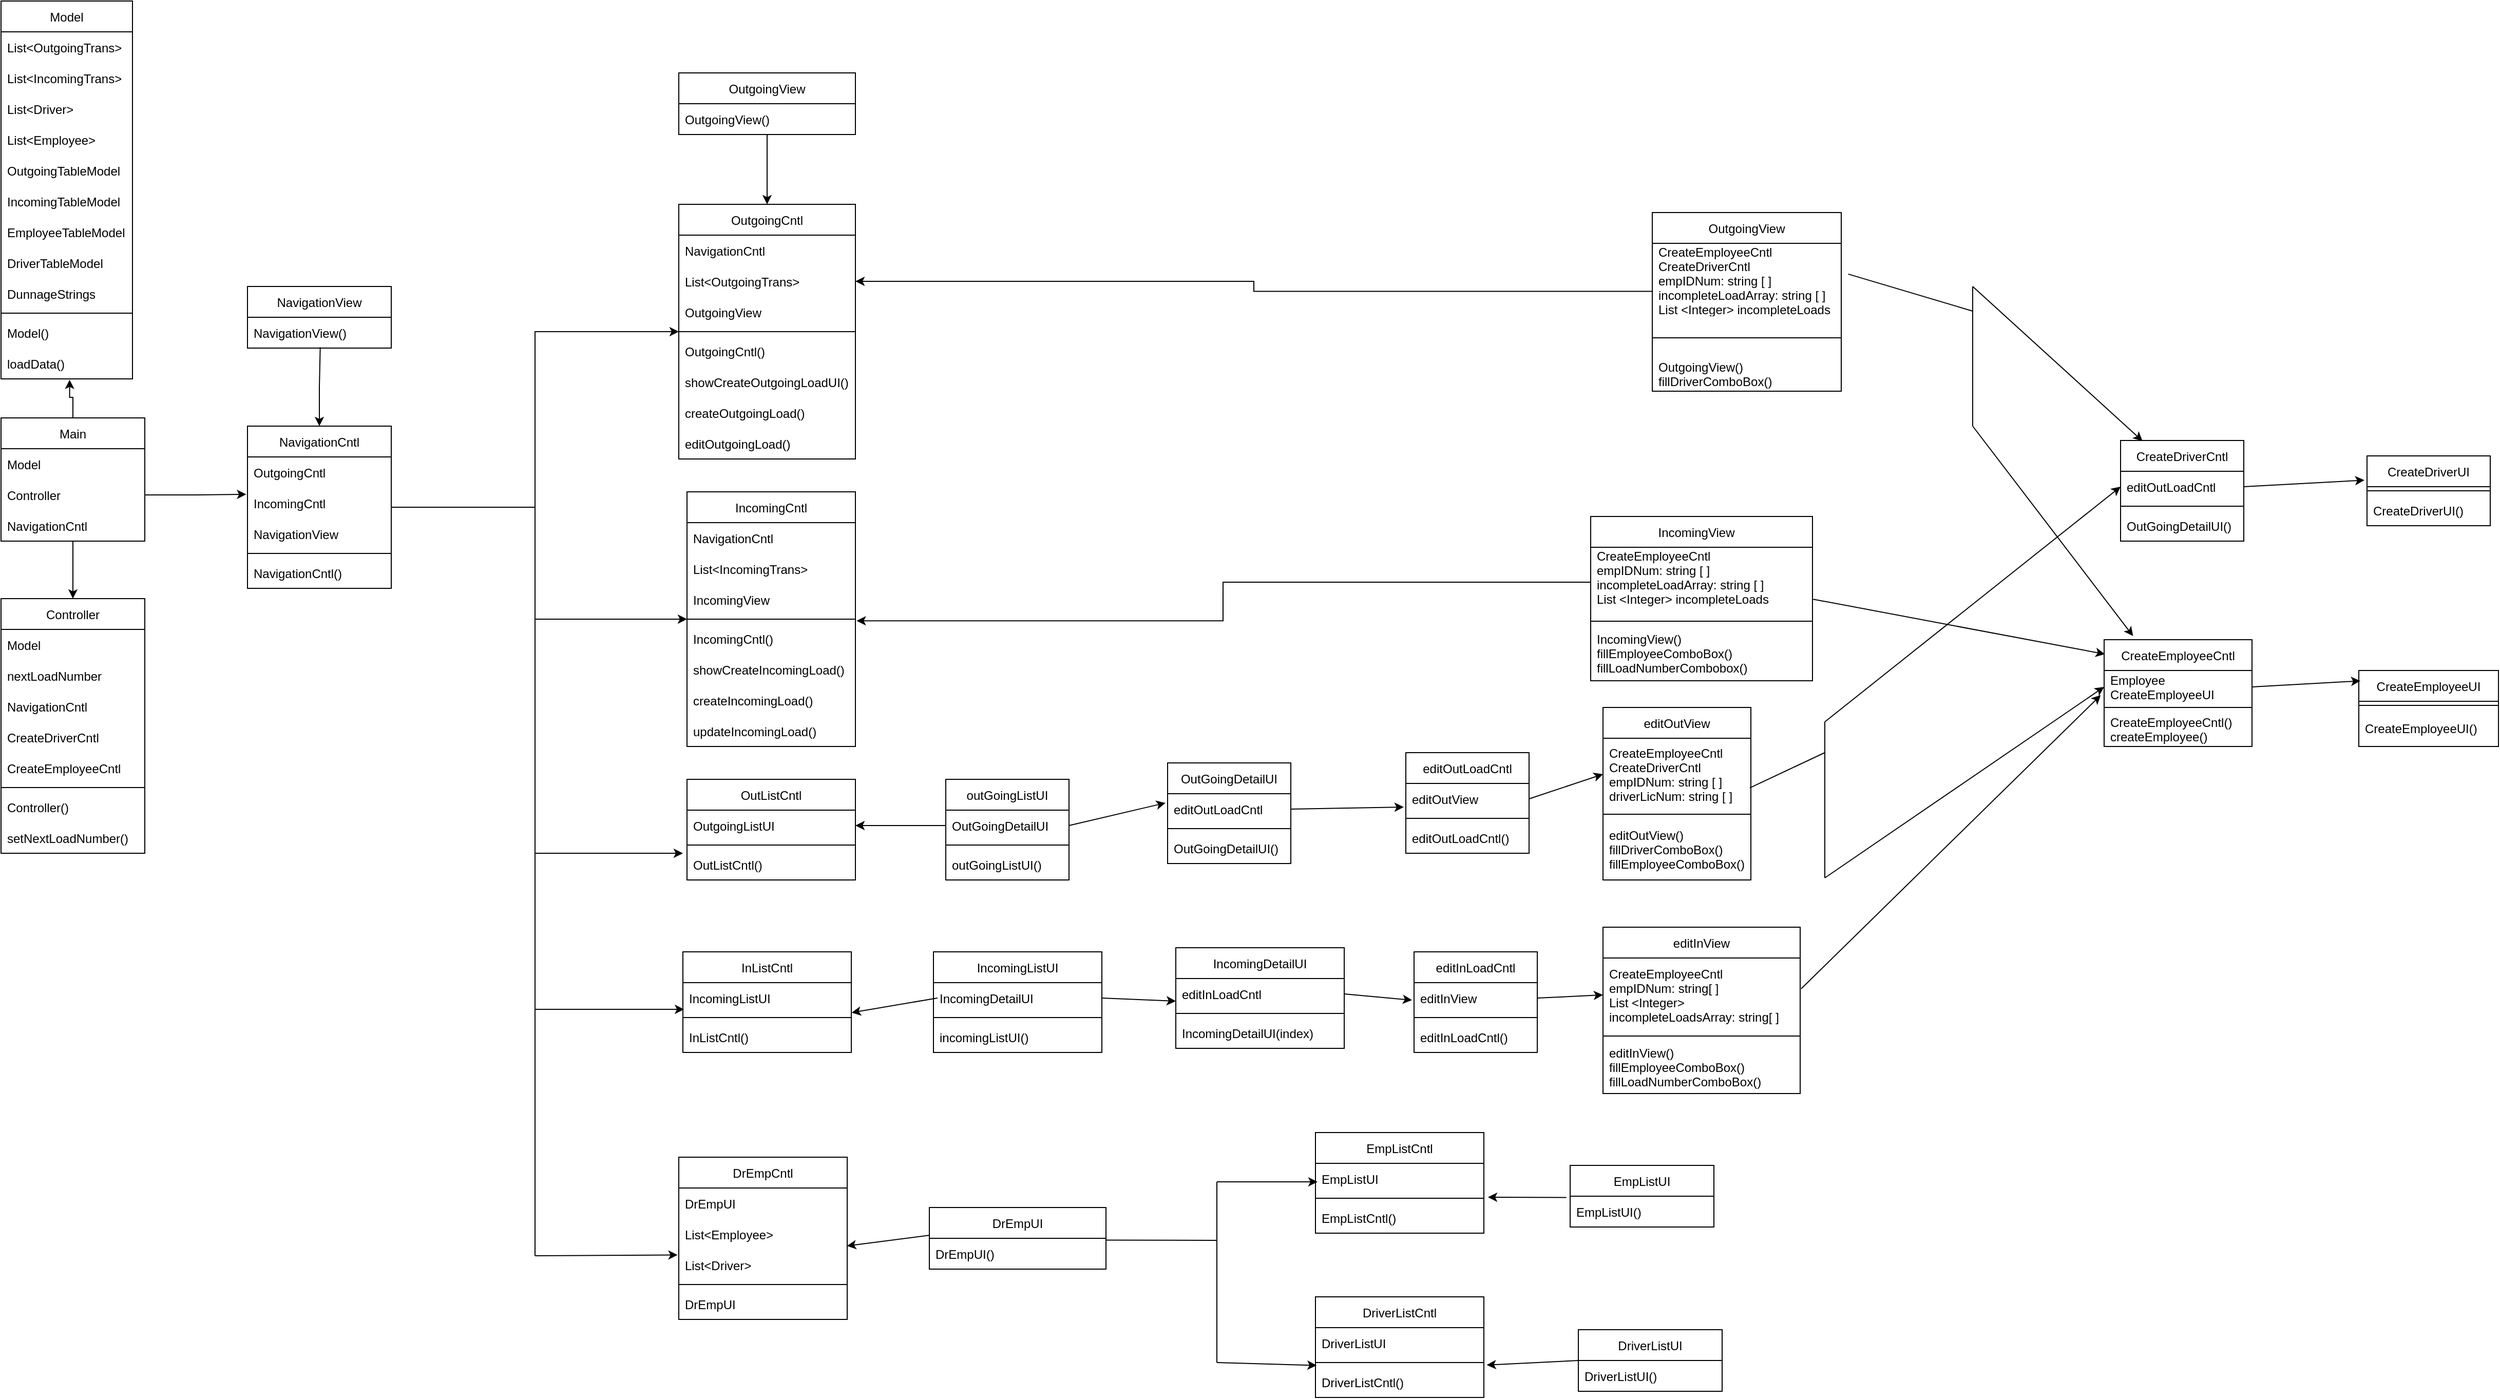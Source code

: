 <mxfile version="15.9.6" type="device"><diagram id="0XhZkKr1ld2JL-fB38VD" name="Page-1"><mxGraphModel dx="1510" dy="795" grid="1" gridSize="8" guides="1" tooltips="1" connect="1" arrows="1" fold="1" page="1" pageScale="1" pageWidth="1920" pageHeight="1200" background="none" math="0" shadow="0"><root><mxCell id="0"/><mxCell id="1" parent="0"/><mxCell id="eribZygCuxWDMLn5-TzI-23" style="edgeStyle=orthogonalEdgeStyle;rounded=0;orthogonalLoop=1;jettySize=auto;html=1;entryX=0.522;entryY=1.027;entryDx=0;entryDy=0;entryPerimeter=0;" parent="1" source="eribZygCuxWDMLn5-TzI-1" target="eribZygCuxWDMLn5-TzI-53" edge="1"><mxGeometry relative="1" as="geometry"/></mxCell><mxCell id="eribZygCuxWDMLn5-TzI-24" style="edgeStyle=orthogonalEdgeStyle;rounded=0;orthogonalLoop=1;jettySize=auto;html=1;entryX=0.5;entryY=0;entryDx=0;entryDy=0;" parent="1" source="eribZygCuxWDMLn5-TzI-1" target="eribZygCuxWDMLn5-TzI-9" edge="1"><mxGeometry relative="1" as="geometry"/></mxCell><mxCell id="eribZygCuxWDMLn5-TzI-1" value="Main" style="swimlane;fontStyle=0;childLayout=stackLayout;horizontal=1;startSize=30;horizontalStack=0;resizeParent=1;resizeParentMax=0;resizeLast=0;collapsible=1;marginBottom=0;" parent="1" vertex="1"><mxGeometry x="128" y="440" width="140" height="120" as="geometry"/></mxCell><mxCell id="eribZygCuxWDMLn5-TzI-2" value="Model" style="text;strokeColor=none;fillColor=none;align=left;verticalAlign=middle;spacingLeft=4;spacingRight=4;overflow=hidden;points=[[0,0.5],[1,0.5]];portConstraint=eastwest;rotatable=0;" parent="eribZygCuxWDMLn5-TzI-1" vertex="1"><mxGeometry y="30" width="140" height="30" as="geometry"/></mxCell><mxCell id="eribZygCuxWDMLn5-TzI-3" value="Controller" style="text;strokeColor=none;fillColor=none;align=left;verticalAlign=middle;spacingLeft=4;spacingRight=4;overflow=hidden;points=[[0,0.5],[1,0.5]];portConstraint=eastwest;rotatable=0;" parent="eribZygCuxWDMLn5-TzI-1" vertex="1"><mxGeometry y="60" width="140" height="30" as="geometry"/></mxCell><mxCell id="eribZygCuxWDMLn5-TzI-4" value="NavigationCntl" style="text;strokeColor=none;fillColor=none;align=left;verticalAlign=middle;spacingLeft=4;spacingRight=4;overflow=hidden;points=[[0,0.5],[1,0.5]];portConstraint=eastwest;rotatable=0;" parent="eribZygCuxWDMLn5-TzI-1" vertex="1"><mxGeometry y="90" width="140" height="30" as="geometry"/></mxCell><mxCell id="eribZygCuxWDMLn5-TzI-5" value="Model" style="swimlane;fontStyle=0;childLayout=stackLayout;horizontal=1;startSize=30;horizontalStack=0;resizeParent=1;resizeParentMax=0;resizeLast=0;collapsible=1;marginBottom=0;" parent="1" vertex="1"><mxGeometry x="128" y="34" width="128" height="368" as="geometry"/></mxCell><mxCell id="eribZygCuxWDMLn5-TzI-6" value="List&lt;OutgoingTrans&gt;" style="text;strokeColor=none;fillColor=none;align=left;verticalAlign=middle;spacingLeft=4;spacingRight=4;overflow=hidden;points=[[0,0.5],[1,0.5]];portConstraint=eastwest;rotatable=0;" parent="eribZygCuxWDMLn5-TzI-5" vertex="1"><mxGeometry y="30" width="128" height="30" as="geometry"/></mxCell><mxCell id="eribZygCuxWDMLn5-TzI-7" value="List&lt;IncomingTrans&gt;" style="text;strokeColor=none;fillColor=none;align=left;verticalAlign=middle;spacingLeft=4;spacingRight=4;overflow=hidden;points=[[0,0.5],[1,0.5]];portConstraint=eastwest;rotatable=0;" parent="eribZygCuxWDMLn5-TzI-5" vertex="1"><mxGeometry y="60" width="128" height="30" as="geometry"/></mxCell><mxCell id="eribZygCuxWDMLn5-TzI-8" value="List&lt;Driver&gt;" style="text;strokeColor=none;fillColor=none;align=left;verticalAlign=middle;spacingLeft=4;spacingRight=4;overflow=hidden;points=[[0,0.5],[1,0.5]];portConstraint=eastwest;rotatable=0;" parent="eribZygCuxWDMLn5-TzI-5" vertex="1"><mxGeometry y="90" width="128" height="30" as="geometry"/></mxCell><mxCell id="eribZygCuxWDMLn5-TzI-17" value="List&lt;Employee&gt;" style="text;strokeColor=none;fillColor=none;align=left;verticalAlign=middle;spacingLeft=4;spacingRight=4;overflow=hidden;points=[[0,0.5],[1,0.5]];portConstraint=eastwest;rotatable=0;" parent="eribZygCuxWDMLn5-TzI-5" vertex="1"><mxGeometry y="120" width="128" height="30" as="geometry"/></mxCell><mxCell id="eribZygCuxWDMLn5-TzI-18" value="OutgoingTableModel" style="text;strokeColor=none;fillColor=none;align=left;verticalAlign=middle;spacingLeft=4;spacingRight=4;overflow=hidden;points=[[0,0.5],[1,0.5]];portConstraint=eastwest;rotatable=0;" parent="eribZygCuxWDMLn5-TzI-5" vertex="1"><mxGeometry y="150" width="128" height="30" as="geometry"/></mxCell><mxCell id="eribZygCuxWDMLn5-TzI-19" value="IncomingTableModel" style="text;strokeColor=none;fillColor=none;align=left;verticalAlign=middle;spacingLeft=4;spacingRight=4;overflow=hidden;points=[[0,0.5],[1,0.5]];portConstraint=eastwest;rotatable=0;" parent="eribZygCuxWDMLn5-TzI-5" vertex="1"><mxGeometry y="180" width="128" height="30" as="geometry"/></mxCell><mxCell id="eribZygCuxWDMLn5-TzI-20" value="EmployeeTableModel" style="text;strokeColor=none;fillColor=none;align=left;verticalAlign=middle;spacingLeft=4;spacingRight=4;overflow=hidden;points=[[0,0.5],[1,0.5]];portConstraint=eastwest;rotatable=0;" parent="eribZygCuxWDMLn5-TzI-5" vertex="1"><mxGeometry y="210" width="128" height="30" as="geometry"/></mxCell><mxCell id="eribZygCuxWDMLn5-TzI-21" value="DriverTableModel" style="text;strokeColor=none;fillColor=none;align=left;verticalAlign=middle;spacingLeft=4;spacingRight=4;overflow=hidden;points=[[0,0.5],[1,0.5]];portConstraint=eastwest;rotatable=0;" parent="eribZygCuxWDMLn5-TzI-5" vertex="1"><mxGeometry y="240" width="128" height="30" as="geometry"/></mxCell><mxCell id="eribZygCuxWDMLn5-TzI-22" value="DunnageStrings" style="text;strokeColor=none;fillColor=none;align=left;verticalAlign=middle;spacingLeft=4;spacingRight=4;overflow=hidden;points=[[0,0.5],[1,0.5]];portConstraint=eastwest;rotatable=0;" parent="eribZygCuxWDMLn5-TzI-5" vertex="1"><mxGeometry y="270" width="128" height="30" as="geometry"/></mxCell><mxCell id="eribZygCuxWDMLn5-TzI-46" value="" style="line;strokeWidth=1;fillColor=none;align=left;verticalAlign=middle;spacingTop=-1;spacingLeft=3;spacingRight=3;rotatable=0;labelPosition=right;points=[];portConstraint=eastwest;" parent="eribZygCuxWDMLn5-TzI-5" vertex="1"><mxGeometry y="300" width="128" height="8" as="geometry"/></mxCell><mxCell id="eribZygCuxWDMLn5-TzI-37" value="Model()" style="text;strokeColor=none;fillColor=none;align=left;verticalAlign=middle;spacingLeft=4;spacingRight=4;overflow=hidden;points=[[0,0.5],[1,0.5]];portConstraint=eastwest;rotatable=0;" parent="eribZygCuxWDMLn5-TzI-5" vertex="1"><mxGeometry y="308" width="128" height="30" as="geometry"/></mxCell><mxCell id="eribZygCuxWDMLn5-TzI-53" value="loadData()" style="text;strokeColor=none;fillColor=none;align=left;verticalAlign=middle;spacingLeft=4;spacingRight=4;overflow=hidden;points=[[0,0.5],[1,0.5]];portConstraint=eastwest;rotatable=0;" parent="eribZygCuxWDMLn5-TzI-5" vertex="1"><mxGeometry y="338" width="128" height="30" as="geometry"/></mxCell><mxCell id="eribZygCuxWDMLn5-TzI-9" value="Controller" style="swimlane;fontStyle=0;childLayout=stackLayout;horizontal=1;startSize=30;horizontalStack=0;resizeParent=1;resizeParentMax=0;resizeLast=0;collapsible=1;marginBottom=0;" parent="1" vertex="1"><mxGeometry x="128" y="616" width="140" height="248" as="geometry"/></mxCell><mxCell id="eribZygCuxWDMLn5-TzI-10" value="Model" style="text;strokeColor=none;fillColor=none;align=left;verticalAlign=middle;spacingLeft=4;spacingRight=4;overflow=hidden;points=[[0,0.5],[1,0.5]];portConstraint=eastwest;rotatable=0;" parent="eribZygCuxWDMLn5-TzI-9" vertex="1"><mxGeometry y="30" width="140" height="30" as="geometry"/></mxCell><mxCell id="eribZygCuxWDMLn5-TzI-12" value="nextLoadNumber" style="text;strokeColor=none;fillColor=none;align=left;verticalAlign=middle;spacingLeft=4;spacingRight=4;overflow=hidden;points=[[0,0.5],[1,0.5]];portConstraint=eastwest;rotatable=0;" parent="eribZygCuxWDMLn5-TzI-9" vertex="1"><mxGeometry y="60" width="140" height="30" as="geometry"/></mxCell><mxCell id="eribZygCuxWDMLn5-TzI-26" value="NavigationCntl" style="text;strokeColor=none;fillColor=none;align=left;verticalAlign=middle;spacingLeft=4;spacingRight=4;overflow=hidden;points=[[0,0.5],[1,0.5]];portConstraint=eastwest;rotatable=0;" parent="eribZygCuxWDMLn5-TzI-9" vertex="1"><mxGeometry y="90" width="140" height="30" as="geometry"/></mxCell><mxCell id="eribZygCuxWDMLn5-TzI-27" value="CreateDriverCntl" style="text;strokeColor=none;fillColor=none;align=left;verticalAlign=middle;spacingLeft=4;spacingRight=4;overflow=hidden;points=[[0,0.5],[1,0.5]];portConstraint=eastwest;rotatable=0;" parent="eribZygCuxWDMLn5-TzI-9" vertex="1"><mxGeometry y="120" width="140" height="30" as="geometry"/></mxCell><mxCell id="eribZygCuxWDMLn5-TzI-28" value="CreateEmployeeCntl" style="text;strokeColor=none;fillColor=none;align=left;verticalAlign=middle;spacingLeft=4;spacingRight=4;overflow=hidden;points=[[0,0.5],[1,0.5]];portConstraint=eastwest;rotatable=0;" parent="eribZygCuxWDMLn5-TzI-9" vertex="1"><mxGeometry y="150" width="140" height="30" as="geometry"/></mxCell><mxCell id="eribZygCuxWDMLn5-TzI-48" value="" style="line;strokeWidth=1;fillColor=none;align=left;verticalAlign=middle;spacingTop=-1;spacingLeft=3;spacingRight=3;rotatable=0;labelPosition=right;points=[];portConstraint=eastwest;" parent="eribZygCuxWDMLn5-TzI-9" vertex="1"><mxGeometry y="180" width="140" height="8" as="geometry"/></mxCell><mxCell id="eribZygCuxWDMLn5-TzI-47" value="Controller()" style="text;strokeColor=none;fillColor=none;align=left;verticalAlign=middle;spacingLeft=4;spacingRight=4;overflow=hidden;points=[[0,0.5],[1,0.5]];portConstraint=eastwest;rotatable=0;" parent="eribZygCuxWDMLn5-TzI-9" vertex="1"><mxGeometry y="188" width="140" height="30" as="geometry"/></mxCell><mxCell id="eribZygCuxWDMLn5-TzI-54" value="setNextLoadNumber()" style="text;strokeColor=none;fillColor=none;align=left;verticalAlign=middle;spacingLeft=4;spacingRight=4;overflow=hidden;points=[[0,0.5],[1,0.5]];portConstraint=eastwest;rotatable=0;" parent="eribZygCuxWDMLn5-TzI-9" vertex="1"><mxGeometry y="218" width="140" height="30" as="geometry"/></mxCell><mxCell id="eribZygCuxWDMLn5-TzI-57" style="edgeStyle=orthogonalEdgeStyle;rounded=0;orthogonalLoop=1;jettySize=auto;html=1;entryX=0.506;entryY=0.973;entryDx=0;entryDy=0;entryPerimeter=0;startArrow=classic;startFill=1;endArrow=none;endFill=0;" parent="1" source="eribZygCuxWDMLn5-TzI-13" target="eribZygCuxWDMLn5-TzI-50" edge="1"><mxGeometry relative="1" as="geometry"/></mxCell><mxCell id="eribZygCuxWDMLn5-TzI-66" value="" style="edgeStyle=orthogonalEdgeStyle;rounded=0;orthogonalLoop=1;jettySize=auto;html=1;" parent="1" source="eribZygCuxWDMLn5-TzI-13" target="eribZygCuxWDMLn5-TzI-60" edge="1"><mxGeometry relative="1" as="geometry"/></mxCell><mxCell id="eribZygCuxWDMLn5-TzI-13" value="NavigationCntl" style="swimlane;fontStyle=0;childLayout=stackLayout;horizontal=1;startSize=30;horizontalStack=0;resizeParent=1;resizeParentMax=0;resizeLast=0;collapsible=1;marginBottom=0;" parent="1" vertex="1"><mxGeometry x="368" y="448" width="140" height="158" as="geometry"/></mxCell><mxCell id="eribZygCuxWDMLn5-TzI-14" value="OutgoingCntl" style="text;strokeColor=none;fillColor=none;align=left;verticalAlign=middle;spacingLeft=4;spacingRight=4;overflow=hidden;points=[[0,0.5],[1,0.5]];portConstraint=eastwest;rotatable=0;" parent="eribZygCuxWDMLn5-TzI-13" vertex="1"><mxGeometry y="30" width="140" height="30" as="geometry"/></mxCell><mxCell id="eribZygCuxWDMLn5-TzI-15" value="IncomingCntl" style="text;strokeColor=none;fillColor=none;align=left;verticalAlign=middle;spacingLeft=4;spacingRight=4;overflow=hidden;points=[[0,0.5],[1,0.5]];portConstraint=eastwest;rotatable=0;" parent="eribZygCuxWDMLn5-TzI-13" vertex="1"><mxGeometry y="60" width="140" height="30" as="geometry"/></mxCell><mxCell id="eribZygCuxWDMLn5-TzI-16" value="NavigationView" style="text;strokeColor=none;fillColor=none;align=left;verticalAlign=middle;spacingLeft=4;spacingRight=4;overflow=hidden;points=[[0,0.5],[1,0.5]];portConstraint=eastwest;rotatable=0;" parent="eribZygCuxWDMLn5-TzI-13" vertex="1"><mxGeometry y="90" width="140" height="30" as="geometry"/></mxCell><mxCell id="eribZygCuxWDMLn5-TzI-56" value="" style="line;strokeWidth=1;fillColor=none;align=left;verticalAlign=middle;spacingTop=-1;spacingLeft=3;spacingRight=3;rotatable=0;labelPosition=right;points=[];portConstraint=eastwest;" parent="eribZygCuxWDMLn5-TzI-13" vertex="1"><mxGeometry y="120" width="140" height="8" as="geometry"/></mxCell><mxCell id="eribZygCuxWDMLn5-TzI-55" value="NavigationCntl()" style="text;strokeColor=none;fillColor=none;align=left;verticalAlign=middle;spacingLeft=4;spacingRight=4;overflow=hidden;points=[[0,0.5],[1,0.5]];portConstraint=eastwest;rotatable=0;" parent="eribZygCuxWDMLn5-TzI-13" vertex="1"><mxGeometry y="128" width="140" height="30" as="geometry"/></mxCell><mxCell id="eribZygCuxWDMLn5-TzI-25" style="edgeStyle=orthogonalEdgeStyle;rounded=0;orthogonalLoop=1;jettySize=auto;html=1;entryX=-0.009;entryY=0.213;entryDx=0;entryDy=0;entryPerimeter=0;" parent="1" source="eribZygCuxWDMLn5-TzI-3" target="eribZygCuxWDMLn5-TzI-15" edge="1"><mxGeometry relative="1" as="geometry"/></mxCell><mxCell id="eribZygCuxWDMLn5-TzI-49" value="NavigationView" style="swimlane;fontStyle=0;childLayout=stackLayout;horizontal=1;startSize=30;horizontalStack=0;resizeParent=1;resizeParentMax=0;resizeLast=0;collapsible=1;marginBottom=0;" parent="1" vertex="1"><mxGeometry x="368" y="312" width="140" height="60" as="geometry"/></mxCell><mxCell id="eribZygCuxWDMLn5-TzI-50" value="NavigationView()" style="text;strokeColor=none;fillColor=none;align=left;verticalAlign=middle;spacingLeft=4;spacingRight=4;overflow=hidden;points=[[0,0.5],[1,0.5]];portConstraint=eastwest;rotatable=0;" parent="eribZygCuxWDMLn5-TzI-49" vertex="1"><mxGeometry y="30" width="140" height="30" as="geometry"/></mxCell><mxCell id="eribZygCuxWDMLn5-TzI-80" value="" style="edgeStyle=orthogonalEdgeStyle;rounded=0;orthogonalLoop=1;jettySize=auto;html=1;startArrow=classic;startFill=1;endArrow=none;endFill=0;" parent="1" source="eribZygCuxWDMLn5-TzI-60" target="eribZygCuxWDMLn5-TzI-71" edge="1"><mxGeometry relative="1" as="geometry"/></mxCell><mxCell id="eribZygCuxWDMLn5-TzI-60" value="OutgoingCntl" style="swimlane;fontStyle=0;childLayout=stackLayout;horizontal=1;startSize=30;horizontalStack=0;resizeParent=1;resizeParentMax=0;resizeLast=0;collapsible=1;marginBottom=0;" parent="1" vertex="1"><mxGeometry x="788" y="232" width="172" height="248" as="geometry"/></mxCell><mxCell id="eribZygCuxWDMLn5-TzI-61" value="NavigationCntl" style="text;strokeColor=none;fillColor=none;align=left;verticalAlign=middle;spacingLeft=4;spacingRight=4;overflow=hidden;points=[[0,0.5],[1,0.5]];portConstraint=eastwest;rotatable=0;" parent="eribZygCuxWDMLn5-TzI-60" vertex="1"><mxGeometry y="30" width="172" height="30" as="geometry"/></mxCell><mxCell id="eribZygCuxWDMLn5-TzI-62" value="List&lt;OutgoingTrans&gt;" style="text;strokeColor=none;fillColor=none;align=left;verticalAlign=middle;spacingLeft=4;spacingRight=4;overflow=hidden;points=[[0,0.5],[1,0.5]];portConstraint=eastwest;rotatable=0;" parent="eribZygCuxWDMLn5-TzI-60" vertex="1"><mxGeometry y="60" width="172" height="30" as="geometry"/></mxCell><mxCell id="eribZygCuxWDMLn5-TzI-63" value="OutgoingView" style="text;strokeColor=none;fillColor=none;align=left;verticalAlign=middle;spacingLeft=4;spacingRight=4;overflow=hidden;points=[[0,0.5],[1,0.5]];portConstraint=eastwest;rotatable=0;" parent="eribZygCuxWDMLn5-TzI-60" vertex="1"><mxGeometry y="90" width="172" height="30" as="geometry"/></mxCell><mxCell id="eribZygCuxWDMLn5-TzI-64" value="" style="line;strokeWidth=1;fillColor=none;align=left;verticalAlign=middle;spacingTop=-1;spacingLeft=3;spacingRight=3;rotatable=0;labelPosition=right;points=[];portConstraint=eastwest;" parent="eribZygCuxWDMLn5-TzI-60" vertex="1"><mxGeometry y="120" width="172" height="8" as="geometry"/></mxCell><mxCell id="eribZygCuxWDMLn5-TzI-65" value="OutgoingCntl()" style="text;strokeColor=none;fillColor=none;align=left;verticalAlign=middle;spacingLeft=4;spacingRight=4;overflow=hidden;points=[[0,0.5],[1,0.5]];portConstraint=eastwest;rotatable=0;" parent="eribZygCuxWDMLn5-TzI-60" vertex="1"><mxGeometry y="128" width="172" height="30" as="geometry"/></mxCell><mxCell id="eribZygCuxWDMLn5-TzI-67" value="showCreateOutgoingLoadUI()" style="text;strokeColor=none;fillColor=none;align=left;verticalAlign=middle;spacingLeft=4;spacingRight=4;overflow=hidden;points=[[0,0.5],[1,0.5]];portConstraint=eastwest;rotatable=0;" parent="eribZygCuxWDMLn5-TzI-60" vertex="1"><mxGeometry y="158" width="172" height="30" as="geometry"/></mxCell><mxCell id="eribZygCuxWDMLn5-TzI-68" value="createOutgoingLoad()" style="text;strokeColor=none;fillColor=none;align=left;verticalAlign=middle;spacingLeft=4;spacingRight=4;overflow=hidden;points=[[0,0.5],[1,0.5]];portConstraint=eastwest;rotatable=0;" parent="eribZygCuxWDMLn5-TzI-60" vertex="1"><mxGeometry y="188" width="172" height="30" as="geometry"/></mxCell><mxCell id="eribZygCuxWDMLn5-TzI-69" value="editOutgoingLoad()" style="text;strokeColor=none;fillColor=none;align=left;verticalAlign=middle;spacingLeft=4;spacingRight=4;overflow=hidden;points=[[0,0.5],[1,0.5]];portConstraint=eastwest;rotatable=0;" parent="eribZygCuxWDMLn5-TzI-60" vertex="1"><mxGeometry y="218" width="172" height="30" as="geometry"/></mxCell><mxCell id="eribZygCuxWDMLn5-TzI-70" value="" style="endArrow=classic;html=1;rounded=0;" parent="1" target="eribZygCuxWDMLn5-TzI-81" edge="1"><mxGeometry width="50" height="50" relative="1" as="geometry"><mxPoint x="648" y="636" as="sourcePoint"/><mxPoint x="760" y="528" as="targetPoint"/></mxGeometry></mxCell><mxCell id="eribZygCuxWDMLn5-TzI-71" value="OutgoingView" style="swimlane;fontStyle=0;childLayout=stackLayout;horizontal=1;startSize=30;horizontalStack=0;resizeParent=1;resizeParentMax=0;resizeLast=0;collapsible=1;marginBottom=0;" parent="1" vertex="1"><mxGeometry x="788" y="104" width="172" height="60" as="geometry"/></mxCell><mxCell id="eribZygCuxWDMLn5-TzI-76" value="OutgoingView()" style="text;strokeColor=none;fillColor=none;align=left;verticalAlign=middle;spacingLeft=4;spacingRight=4;overflow=hidden;points=[[0,0.5],[1,0.5]];portConstraint=eastwest;rotatable=0;" parent="eribZygCuxWDMLn5-TzI-71" vertex="1"><mxGeometry y="30" width="172" height="30" as="geometry"/></mxCell><mxCell id="eribZygCuxWDMLn5-TzI-81" value="IncomingCntl" style="swimlane;fontStyle=0;childLayout=stackLayout;horizontal=1;startSize=30;horizontalStack=0;resizeParent=1;resizeParentMax=0;resizeLast=0;collapsible=1;marginBottom=0;" parent="1" vertex="1"><mxGeometry x="796" y="512" width="164" height="248" as="geometry"/></mxCell><mxCell id="eribZygCuxWDMLn5-TzI-82" value="NavigationCntl" style="text;strokeColor=none;fillColor=none;align=left;verticalAlign=middle;spacingLeft=4;spacingRight=4;overflow=hidden;points=[[0,0.5],[1,0.5]];portConstraint=eastwest;rotatable=0;" parent="eribZygCuxWDMLn5-TzI-81" vertex="1"><mxGeometry y="30" width="164" height="30" as="geometry"/></mxCell><mxCell id="eribZygCuxWDMLn5-TzI-83" value="List&lt;IncomingTrans&gt;" style="text;strokeColor=none;fillColor=none;align=left;verticalAlign=middle;spacingLeft=4;spacingRight=4;overflow=hidden;points=[[0,0.5],[1,0.5]];portConstraint=eastwest;rotatable=0;" parent="eribZygCuxWDMLn5-TzI-81" vertex="1"><mxGeometry y="60" width="164" height="30" as="geometry"/></mxCell><mxCell id="eribZygCuxWDMLn5-TzI-84" value="IncomingView" style="text;strokeColor=none;fillColor=none;align=left;verticalAlign=middle;spacingLeft=4;spacingRight=4;overflow=hidden;points=[[0,0.5],[1,0.5]];portConstraint=eastwest;rotatable=0;" parent="eribZygCuxWDMLn5-TzI-81" vertex="1"><mxGeometry y="90" width="164" height="30" as="geometry"/></mxCell><mxCell id="eribZygCuxWDMLn5-TzI-85" value="" style="line;strokeWidth=1;fillColor=none;align=left;verticalAlign=middle;spacingTop=-1;spacingLeft=3;spacingRight=3;rotatable=0;labelPosition=right;points=[];portConstraint=eastwest;" parent="eribZygCuxWDMLn5-TzI-81" vertex="1"><mxGeometry y="120" width="164" height="8" as="geometry"/></mxCell><mxCell id="eribZygCuxWDMLn5-TzI-86" value="IncomingCntl()" style="text;strokeColor=none;fillColor=none;align=left;verticalAlign=middle;spacingLeft=4;spacingRight=4;overflow=hidden;points=[[0,0.5],[1,0.5]];portConstraint=eastwest;rotatable=0;" parent="eribZygCuxWDMLn5-TzI-81" vertex="1"><mxGeometry y="128" width="164" height="30" as="geometry"/></mxCell><mxCell id="eribZygCuxWDMLn5-TzI-87" value="showCreateIncomingLoad()" style="text;strokeColor=none;fillColor=none;align=left;verticalAlign=middle;spacingLeft=4;spacingRight=4;overflow=hidden;points=[[0,0.5],[1,0.5]];portConstraint=eastwest;rotatable=0;" parent="eribZygCuxWDMLn5-TzI-81" vertex="1"><mxGeometry y="158" width="164" height="30" as="geometry"/></mxCell><mxCell id="eribZygCuxWDMLn5-TzI-88" value="createIncomingLoad()" style="text;strokeColor=none;fillColor=none;align=left;verticalAlign=middle;spacingLeft=4;spacingRight=4;overflow=hidden;points=[[0,0.5],[1,0.5]];portConstraint=eastwest;rotatable=0;" parent="eribZygCuxWDMLn5-TzI-81" vertex="1"><mxGeometry y="188" width="164" height="30" as="geometry"/></mxCell><mxCell id="eribZygCuxWDMLn5-TzI-89" value="updateIncomingLoad()" style="text;strokeColor=none;fillColor=none;align=left;verticalAlign=middle;spacingLeft=4;spacingRight=4;overflow=hidden;points=[[0,0.5],[1,0.5]];portConstraint=eastwest;rotatable=0;" parent="eribZygCuxWDMLn5-TzI-81" vertex="1"><mxGeometry y="218" width="164" height="30" as="geometry"/></mxCell><mxCell id="eribZygCuxWDMLn5-TzI-91" value="" style="endArrow=none;html=1;rounded=0;" parent="1" edge="1"><mxGeometry width="50" height="50" relative="1" as="geometry"><mxPoint x="648" y="1256" as="sourcePoint"/><mxPoint x="648" y="520" as="targetPoint"/></mxGeometry></mxCell><mxCell id="eribZygCuxWDMLn5-TzI-94" style="edgeStyle=orthogonalEdgeStyle;rounded=0;orthogonalLoop=1;jettySize=auto;html=1;startArrow=classic;startFill=1;endArrow=none;endFill=0;exitX=1.007;exitY=-0.08;exitDx=0;exitDy=0;exitPerimeter=0;entryX=0;entryY=0.5;entryDx=0;entryDy=0;" parent="1" source="eribZygCuxWDMLn5-TzI-86" target="PpMMLYR0e8h6zxA_X1HR-34" edge="1"><mxGeometry relative="1" as="geometry"><mxPoint x="1544" y="600" as="targetPoint"/></mxGeometry></mxCell><mxCell id="eribZygCuxWDMLn5-TzI-95" value="" style="endArrow=classic;html=1;rounded=0;" parent="1" edge="1"><mxGeometry width="50" height="50" relative="1" as="geometry"><mxPoint x="648" y="864" as="sourcePoint"/><mxPoint x="792" y="864" as="targetPoint"/></mxGeometry></mxCell><mxCell id="eribZygCuxWDMLn5-TzI-96" value="OutListCntl" style="swimlane;fontStyle=0;childLayout=stackLayout;horizontal=1;startSize=30;horizontalStack=0;resizeParent=1;resizeParentMax=0;resizeLast=0;collapsible=1;marginBottom=0;" parent="1" vertex="1"><mxGeometry x="796" y="792" width="164" height="98" as="geometry"/></mxCell><mxCell id="eribZygCuxWDMLn5-TzI-97" value="OutgoingListUI" style="text;strokeColor=none;fillColor=none;align=left;verticalAlign=middle;spacingLeft=4;spacingRight=4;overflow=hidden;points=[[0,0.5],[1,0.5]];portConstraint=eastwest;rotatable=0;" parent="eribZygCuxWDMLn5-TzI-96" vertex="1"><mxGeometry y="30" width="164" height="30" as="geometry"/></mxCell><mxCell id="eribZygCuxWDMLn5-TzI-100" value="" style="line;strokeWidth=1;fillColor=none;align=left;verticalAlign=middle;spacingTop=-1;spacingLeft=3;spacingRight=3;rotatable=0;labelPosition=right;points=[];portConstraint=eastwest;" parent="eribZygCuxWDMLn5-TzI-96" vertex="1"><mxGeometry y="60" width="164" height="8" as="geometry"/></mxCell><mxCell id="eribZygCuxWDMLn5-TzI-101" value="OutListCntl()" style="text;strokeColor=none;fillColor=none;align=left;verticalAlign=middle;spacingLeft=4;spacingRight=4;overflow=hidden;points=[[0,0.5],[1,0.5]];portConstraint=eastwest;rotatable=0;" parent="eribZygCuxWDMLn5-TzI-96" vertex="1"><mxGeometry y="68" width="164" height="30" as="geometry"/></mxCell><mxCell id="eribZygCuxWDMLn5-TzI-108" style="edgeStyle=orthogonalEdgeStyle;rounded=0;orthogonalLoop=1;jettySize=auto;html=1;startArrow=classic;startFill=1;endArrow=none;endFill=0;exitX=1;exitY=0.5;exitDx=0;exitDy=0;entryX=0;entryY=0.5;entryDx=0;entryDy=0;" parent="1" source="eribZygCuxWDMLn5-TzI-97" target="SnlCeNqM7opLnfLpl37h-27" edge="1"><mxGeometry relative="1" as="geometry"><mxPoint x="1058" y="829" as="targetPoint"/></mxGeometry></mxCell><mxCell id="eribZygCuxWDMLn5-TzI-109" value="InListCntl" style="swimlane;fontStyle=0;childLayout=stackLayout;horizontal=1;startSize=30;horizontalStack=0;resizeParent=1;resizeParentMax=0;resizeLast=0;collapsible=1;marginBottom=0;" parent="1" vertex="1"><mxGeometry x="792" y="960" width="164" height="98" as="geometry"/></mxCell><mxCell id="eribZygCuxWDMLn5-TzI-110" value="IncomingListUI" style="text;strokeColor=none;fillColor=none;align=left;verticalAlign=middle;spacingLeft=4;spacingRight=4;overflow=hidden;points=[[0,0.5],[1,0.5]];portConstraint=eastwest;rotatable=0;" parent="eribZygCuxWDMLn5-TzI-109" vertex="1"><mxGeometry y="30" width="164" height="30" as="geometry"/></mxCell><mxCell id="eribZygCuxWDMLn5-TzI-111" value="" style="line;strokeWidth=1;fillColor=none;align=left;verticalAlign=middle;spacingTop=-1;spacingLeft=3;spacingRight=3;rotatable=0;labelPosition=right;points=[];portConstraint=eastwest;" parent="eribZygCuxWDMLn5-TzI-109" vertex="1"><mxGeometry y="60" width="164" height="8" as="geometry"/></mxCell><mxCell id="eribZygCuxWDMLn5-TzI-112" value="InListCntl()" style="text;strokeColor=none;fillColor=none;align=left;verticalAlign=middle;spacingLeft=4;spacingRight=4;overflow=hidden;points=[[0,0.5],[1,0.5]];portConstraint=eastwest;rotatable=0;" parent="eribZygCuxWDMLn5-TzI-109" vertex="1"><mxGeometry y="68" width="164" height="30" as="geometry"/></mxCell><mxCell id="eribZygCuxWDMLn5-TzI-115" value="" style="endArrow=classic;html=1;rounded=0;entryX=0.007;entryY=0.867;entryDx=0;entryDy=0;entryPerimeter=0;" parent="1" target="eribZygCuxWDMLn5-TzI-110" edge="1"><mxGeometry width="50" height="50" relative="1" as="geometry"><mxPoint x="648" y="1016" as="sourcePoint"/><mxPoint x="754" y="984" as="targetPoint"/></mxGeometry></mxCell><mxCell id="eribZygCuxWDMLn5-TzI-117" value="DrEmpCntl" style="swimlane;fontStyle=0;childLayout=stackLayout;horizontal=1;startSize=30;horizontalStack=0;resizeParent=1;resizeParentMax=0;resizeLast=0;collapsible=1;marginBottom=0;" parent="1" vertex="1"><mxGeometry x="788" y="1160" width="164" height="158" as="geometry"/></mxCell><mxCell id="eribZygCuxWDMLn5-TzI-118" value="DrEmpUI" style="text;strokeColor=none;fillColor=none;align=left;verticalAlign=middle;spacingLeft=4;spacingRight=4;overflow=hidden;points=[[0,0.5],[1,0.5]];portConstraint=eastwest;rotatable=0;" parent="eribZygCuxWDMLn5-TzI-117" vertex="1"><mxGeometry y="30" width="164" height="30" as="geometry"/></mxCell><mxCell id="eribZygCuxWDMLn5-TzI-120" value="List&lt;Employee&gt;" style="text;strokeColor=none;fillColor=none;align=left;verticalAlign=middle;spacingLeft=4;spacingRight=4;overflow=hidden;points=[[0,0.5],[1,0.5]];portConstraint=eastwest;rotatable=0;" parent="eribZygCuxWDMLn5-TzI-117" vertex="1"><mxGeometry y="60" width="164" height="30" as="geometry"/></mxCell><mxCell id="eribZygCuxWDMLn5-TzI-123" value="List&lt;Driver&gt;" style="text;strokeColor=none;fillColor=none;align=left;verticalAlign=middle;spacingLeft=4;spacingRight=4;overflow=hidden;points=[[0,0.5],[1,0.5]];portConstraint=eastwest;rotatable=0;" parent="eribZygCuxWDMLn5-TzI-117" vertex="1"><mxGeometry y="90" width="164" height="30" as="geometry"/></mxCell><mxCell id="eribZygCuxWDMLn5-TzI-119" value="" style="line;strokeWidth=1;fillColor=none;align=left;verticalAlign=middle;spacingTop=-1;spacingLeft=3;spacingRight=3;rotatable=0;labelPosition=right;points=[];portConstraint=eastwest;" parent="eribZygCuxWDMLn5-TzI-117" vertex="1"><mxGeometry y="120" width="164" height="8" as="geometry"/></mxCell><mxCell id="eribZygCuxWDMLn5-TzI-124" value="DrEmpUI" style="text;strokeColor=none;fillColor=none;align=left;verticalAlign=middle;spacingLeft=4;spacingRight=4;overflow=hidden;points=[[0,0.5],[1,0.5]];portConstraint=eastwest;rotatable=0;" parent="eribZygCuxWDMLn5-TzI-117" vertex="1"><mxGeometry y="128" width="164" height="30" as="geometry"/></mxCell><mxCell id="eribZygCuxWDMLn5-TzI-125" value="DrEmpUI" style="swimlane;fontStyle=0;childLayout=stackLayout;horizontal=1;startSize=30;horizontalStack=0;resizeParent=1;resizeParentMax=0;resizeLast=0;collapsible=1;marginBottom=0;" parent="1" vertex="1"><mxGeometry x="1032" y="1209" width="172" height="60" as="geometry"/></mxCell><mxCell id="eribZygCuxWDMLn5-TzI-126" value="DrEmpUI()" style="text;strokeColor=none;fillColor=none;align=left;verticalAlign=middle;spacingLeft=4;spacingRight=4;overflow=hidden;points=[[0,0.5],[1,0.5]];portConstraint=eastwest;rotatable=0;" parent="eribZygCuxWDMLn5-TzI-125" vertex="1"><mxGeometry y="30" width="172" height="30" as="geometry"/></mxCell><mxCell id="eribZygCuxWDMLn5-TzI-127" value="" style="endArrow=classic;html=1;rounded=0;entryX=-0.007;entryY=0.173;entryDx=0;entryDy=0;entryPerimeter=0;" parent="1" target="eribZygCuxWDMLn5-TzI-123" edge="1"><mxGeometry width="50" height="50" relative="1" as="geometry"><mxPoint x="648" y="1256" as="sourcePoint"/><mxPoint x="746" y="1240" as="targetPoint"/></mxGeometry></mxCell><mxCell id="eribZygCuxWDMLn5-TzI-116" value="" style="endArrow=classic;html=1;rounded=0;exitX=0.024;exitY=0.5;exitDx=0;exitDy=0;exitPerimeter=0;entryX=1.002;entryY=0.973;entryDx=0;entryDy=0;entryPerimeter=0;" parent="1" source="SnlCeNqM7opLnfLpl37h-14" target="eribZygCuxWDMLn5-TzI-110" edge="1"><mxGeometry width="50" height="50" relative="1" as="geometry"><mxPoint x="1033.204" y="1013.59" as="sourcePoint"/><mxPoint x="976" y="1098" as="targetPoint"/></mxGeometry></mxCell><mxCell id="eribZygCuxWDMLn5-TzI-128" value="" style="endArrow=classic;html=1;rounded=0;exitX=0.002;exitY=-0.1;exitDx=0;exitDy=0;exitPerimeter=0;entryX=0.998;entryY=-0.12;entryDx=0;entryDy=0;entryPerimeter=0;" parent="1" source="eribZygCuxWDMLn5-TzI-126" target="eribZygCuxWDMLn5-TzI-123" edge="1"><mxGeometry width="50" height="50" relative="1" as="geometry"><mxPoint x="1026" y="1232" as="sourcePoint"/><mxPoint x="976" y="1282" as="targetPoint"/></mxGeometry></mxCell><mxCell id="eribZygCuxWDMLn5-TzI-129" value="EmpListCntl" style="swimlane;fontStyle=0;childLayout=stackLayout;horizontal=1;startSize=30;horizontalStack=0;resizeParent=1;resizeParentMax=0;resizeLast=0;collapsible=1;marginBottom=0;" parent="1" vertex="1"><mxGeometry x="1408" y="1136" width="164" height="98" as="geometry"/></mxCell><mxCell id="eribZygCuxWDMLn5-TzI-130" value="EmpListUI" style="text;strokeColor=none;fillColor=none;align=left;verticalAlign=middle;spacingLeft=4;spacingRight=4;overflow=hidden;points=[[0,0.5],[1,0.5]];portConstraint=eastwest;rotatable=0;" parent="eribZygCuxWDMLn5-TzI-129" vertex="1"><mxGeometry y="30" width="164" height="30" as="geometry"/></mxCell><mxCell id="eribZygCuxWDMLn5-TzI-133" value="" style="line;strokeWidth=1;fillColor=none;align=left;verticalAlign=middle;spacingTop=-1;spacingLeft=3;spacingRight=3;rotatable=0;labelPosition=right;points=[];portConstraint=eastwest;" parent="eribZygCuxWDMLn5-TzI-129" vertex="1"><mxGeometry y="60" width="164" height="8" as="geometry"/></mxCell><mxCell id="eribZygCuxWDMLn5-TzI-134" value="EmpListCntl()" style="text;strokeColor=none;fillColor=none;align=left;verticalAlign=middle;spacingLeft=4;spacingRight=4;overflow=hidden;points=[[0,0.5],[1,0.5]];portConstraint=eastwest;rotatable=0;" parent="eribZygCuxWDMLn5-TzI-129" vertex="1"><mxGeometry y="68" width="164" height="30" as="geometry"/></mxCell><mxCell id="eribZygCuxWDMLn5-TzI-135" value="" style="endArrow=none;html=1;rounded=0;exitX=1.002;exitY=0.06;exitDx=0;exitDy=0;exitPerimeter=0;" parent="1" source="eribZygCuxWDMLn5-TzI-126" edge="1"><mxGeometry width="50" height="50" relative="1" as="geometry"><mxPoint x="1296" y="1274" as="sourcePoint"/><mxPoint x="1312" y="1241" as="targetPoint"/></mxGeometry></mxCell><mxCell id="eribZygCuxWDMLn5-TzI-136" value="" style="endArrow=none;html=1;rounded=0;" parent="1" edge="1"><mxGeometry width="50" height="50" relative="1" as="geometry"><mxPoint x="1312" y="1360" as="sourcePoint"/><mxPoint x="1312" y="1184" as="targetPoint"/></mxGeometry></mxCell><mxCell id="eribZygCuxWDMLn5-TzI-137" value="" style="endArrow=classic;html=1;rounded=0;" parent="1" edge="1"><mxGeometry width="50" height="50" relative="1" as="geometry"><mxPoint x="1312" y="1184" as="sourcePoint"/><mxPoint x="1410" y="1184" as="targetPoint"/></mxGeometry></mxCell><mxCell id="eribZygCuxWDMLn5-TzI-138" value="DriverListCntl" style="swimlane;fontStyle=0;childLayout=stackLayout;horizontal=1;startSize=30;horizontalStack=0;resizeParent=1;resizeParentMax=0;resizeLast=0;collapsible=1;marginBottom=0;" parent="1" vertex="1"><mxGeometry x="1408" y="1296" width="164" height="98" as="geometry"/></mxCell><mxCell id="eribZygCuxWDMLn5-TzI-141" value="DriverListUI" style="text;strokeColor=none;fillColor=none;align=left;verticalAlign=middle;spacingLeft=4;spacingRight=4;overflow=hidden;points=[[0,0.5],[1,0.5]];portConstraint=eastwest;rotatable=0;" parent="eribZygCuxWDMLn5-TzI-138" vertex="1"><mxGeometry y="30" width="164" height="30" as="geometry"/></mxCell><mxCell id="eribZygCuxWDMLn5-TzI-142" value="" style="line;strokeWidth=1;fillColor=none;align=left;verticalAlign=middle;spacingTop=-1;spacingLeft=3;spacingRight=3;rotatable=0;labelPosition=right;points=[];portConstraint=eastwest;" parent="eribZygCuxWDMLn5-TzI-138" vertex="1"><mxGeometry y="60" width="164" height="8" as="geometry"/></mxCell><mxCell id="eribZygCuxWDMLn5-TzI-143" value="DriverListCntl()" style="text;strokeColor=none;fillColor=none;align=left;verticalAlign=middle;spacingLeft=4;spacingRight=4;overflow=hidden;points=[[0,0.5],[1,0.5]];portConstraint=eastwest;rotatable=0;" parent="eribZygCuxWDMLn5-TzI-138" vertex="1"><mxGeometry y="68" width="164" height="30" as="geometry"/></mxCell><mxCell id="eribZygCuxWDMLn5-TzI-144" value="" style="endArrow=classic;html=1;rounded=0;entryX=0.007;entryY=0.96;entryDx=0;entryDy=0;entryPerimeter=0;" parent="1" edge="1"><mxGeometry width="50" height="50" relative="1" as="geometry"><mxPoint x="1312" y="1360" as="sourcePoint"/><mxPoint x="1409.148" y="1362.8" as="targetPoint"/></mxGeometry></mxCell><mxCell id="eribZygCuxWDMLn5-TzI-145" value="EmpListUI" style="swimlane;fontStyle=0;childLayout=stackLayout;horizontal=1;startSize=30;horizontalStack=0;resizeParent=1;resizeParentMax=0;resizeLast=0;collapsible=1;marginBottom=0;" parent="1" vertex="1"><mxGeometry x="1656" y="1168" width="140" height="60" as="geometry"/></mxCell><mxCell id="eribZygCuxWDMLn5-TzI-146" value="EmpListUI()" style="text;strokeColor=none;fillColor=none;align=left;verticalAlign=middle;spacingLeft=4;spacingRight=4;overflow=hidden;points=[[0,0.5],[1,0.5]];portConstraint=eastwest;rotatable=0;" parent="eribZygCuxWDMLn5-TzI-145" vertex="1"><mxGeometry y="30" width="140" height="30" as="geometry"/></mxCell><mxCell id="eribZygCuxWDMLn5-TzI-149" value="DriverListUI" style="swimlane;fontStyle=0;childLayout=stackLayout;horizontal=1;startSize=30;horizontalStack=0;resizeParent=1;resizeParentMax=0;resizeLast=0;collapsible=1;marginBottom=0;" parent="1" vertex="1"><mxGeometry x="1664" y="1328" width="140" height="60" as="geometry"/></mxCell><mxCell id="eribZygCuxWDMLn5-TzI-150" value="DriverListUI()" style="text;strokeColor=none;fillColor=none;align=left;verticalAlign=middle;spacingLeft=4;spacingRight=4;overflow=hidden;points=[[0,0.5],[1,0.5]];portConstraint=eastwest;rotatable=0;" parent="eribZygCuxWDMLn5-TzI-149" vertex="1"><mxGeometry y="30" width="140" height="30" as="geometry"/></mxCell><mxCell id="eribZygCuxWDMLn5-TzI-153" value="" style="endArrow=classic;html=1;rounded=0;exitX=-0.026;exitY=0.04;exitDx=0;exitDy=0;exitPerimeter=0;" parent="1" source="eribZygCuxWDMLn5-TzI-146" edge="1"><mxGeometry width="50" height="50" relative="1" as="geometry"><mxPoint x="1584" y="1242" as="sourcePoint"/><mxPoint x="1576" y="1199" as="targetPoint"/></mxGeometry></mxCell><mxCell id="eribZygCuxWDMLn5-TzI-154" value="" style="endArrow=classic;html=1;rounded=0;entryX=1.017;entryY=-0.053;entryDx=0;entryDy=0;entryPerimeter=0;exitX=0;exitY=0.5;exitDx=0;exitDy=0;" parent="1" source="eribZygCuxWDMLn5-TzI-149" target="eribZygCuxWDMLn5-TzI-143" edge="1"><mxGeometry width="50" height="50" relative="1" as="geometry"><mxPoint x="1616" y="1394" as="sourcePoint"/><mxPoint x="1666" y="1344" as="targetPoint"/></mxGeometry></mxCell><mxCell id="FIuMoRSB7NrcfVFyn8-p-7" value="" style="endArrow=classic;html=1;rounded=0;exitX=1;exitY=0.5;exitDx=0;exitDy=0;entryX=0;entryY=0.733;entryDx=0;entryDy=0;entryPerimeter=0;" parent="1" source="SnlCeNqM7opLnfLpl37h-14" target="FIuMoRSB7NrcfVFyn8-p-15" edge="1"><mxGeometry width="50" height="50" relative="1" as="geometry"><mxPoint x="1206.924" y="1009" as="sourcePoint"/><mxPoint x="1296" y="1010" as="targetPoint"/></mxGeometry></mxCell><mxCell id="FIuMoRSB7NrcfVFyn8-p-14" value="IncomingDetailUI" style="swimlane;fontStyle=0;childLayout=stackLayout;horizontal=1;startSize=30;horizontalStack=0;resizeParent=1;resizeParentMax=0;resizeLast=0;collapsible=1;marginBottom=0;" parent="1" vertex="1"><mxGeometry x="1272" y="956" width="164" height="98" as="geometry"/></mxCell><mxCell id="FIuMoRSB7NrcfVFyn8-p-15" value="editInLoadCntl" style="text;strokeColor=none;fillColor=none;align=left;verticalAlign=middle;spacingLeft=4;spacingRight=4;overflow=hidden;points=[[0,0.5],[1,0.5]];portConstraint=eastwest;rotatable=0;" parent="FIuMoRSB7NrcfVFyn8-p-14" vertex="1"><mxGeometry y="30" width="164" height="30" as="geometry"/></mxCell><mxCell id="FIuMoRSB7NrcfVFyn8-p-16" value="" style="line;strokeWidth=1;fillColor=none;align=left;verticalAlign=middle;spacingTop=-1;spacingLeft=3;spacingRight=3;rotatable=0;labelPosition=right;points=[];portConstraint=eastwest;" parent="FIuMoRSB7NrcfVFyn8-p-14" vertex="1"><mxGeometry y="60" width="164" height="8" as="geometry"/></mxCell><mxCell id="FIuMoRSB7NrcfVFyn8-p-17" value="IncomingDetailUI(index)" style="text;strokeColor=none;fillColor=none;align=left;verticalAlign=middle;spacingLeft=4;spacingRight=4;overflow=hidden;points=[[0,0.5],[1,0.5]];portConstraint=eastwest;rotatable=0;" parent="FIuMoRSB7NrcfVFyn8-p-14" vertex="1"><mxGeometry y="68" width="164" height="30" as="geometry"/></mxCell><mxCell id="FIuMoRSB7NrcfVFyn8-p-27" value="" style="endArrow=classic;html=1;rounded=0;exitX=1;exitY=0.5;exitDx=0;exitDy=0;entryX=0;entryY=0.5;entryDx=0;entryDy=0;" parent="1" source="FIuMoRSB7NrcfVFyn8-p-33" target="SnlCeNqM7opLnfLpl37h-2" edge="1"><mxGeometry width="50" height="50" relative="1" as="geometry"><mxPoint x="1668.004" y="1004.5" as="sourcePoint"/><mxPoint x="1696" y="1028" as="targetPoint"/></mxGeometry></mxCell><mxCell id="FIuMoRSB7NrcfVFyn8-p-26" value="" style="endArrow=classic;html=1;rounded=0;exitX=1;exitY=0.5;exitDx=0;exitDy=0;entryX=-0.012;entryY=0.233;entryDx=0;entryDy=0;entryPerimeter=0;" parent="1" source="FIuMoRSB7NrcfVFyn8-p-15" edge="1"><mxGeometry width="50" height="50" relative="1" as="geometry"><mxPoint x="1456.004" y="1004.5" as="sourcePoint"/><mxPoint x="1502.032" y="1007.058" as="targetPoint"/></mxGeometry></mxCell><mxCell id="FIuMoRSB7NrcfVFyn8-p-32" value="editInLoadCntl" style="swimlane;fontStyle=0;childLayout=stackLayout;horizontal=1;startSize=30;horizontalStack=0;resizeParent=1;resizeParentMax=0;resizeLast=0;collapsible=1;marginBottom=0;" parent="1" vertex="1"><mxGeometry x="1504" y="960" width="120" height="98" as="geometry"/></mxCell><mxCell id="FIuMoRSB7NrcfVFyn8-p-33" value="editInView" style="text;strokeColor=none;fillColor=none;align=left;verticalAlign=middle;spacingLeft=4;spacingRight=4;overflow=hidden;points=[[0,0.5],[1,0.5]];portConstraint=eastwest;rotatable=0;" parent="FIuMoRSB7NrcfVFyn8-p-32" vertex="1"><mxGeometry y="30" width="120" height="30" as="geometry"/></mxCell><mxCell id="FIuMoRSB7NrcfVFyn8-p-34" value="" style="line;strokeWidth=1;fillColor=none;align=left;verticalAlign=middle;spacingTop=-1;spacingLeft=3;spacingRight=3;rotatable=0;labelPosition=right;points=[];portConstraint=eastwest;" parent="FIuMoRSB7NrcfVFyn8-p-32" vertex="1"><mxGeometry y="60" width="120" height="8" as="geometry"/></mxCell><mxCell id="FIuMoRSB7NrcfVFyn8-p-35" value="editInLoadCntl()" style="text;strokeColor=none;fillColor=none;align=left;verticalAlign=middle;spacingLeft=4;spacingRight=4;overflow=hidden;points=[[0,0.5],[1,0.5]];portConstraint=eastwest;rotatable=0;" parent="FIuMoRSB7NrcfVFyn8-p-32" vertex="1"><mxGeometry y="68" width="120" height="30" as="geometry"/></mxCell><mxCell id="FIuMoRSB7NrcfVFyn8-p-36" value="editInView" style="swimlane;fontStyle=0;childLayout=stackLayout;horizontal=1;startSize=30;horizontalStack=0;resizeParent=1;resizeParentMax=0;resizeLast=0;collapsible=1;marginBottom=0;" parent="1" vertex="1"><mxGeometry x="1688" y="936" width="192" height="162" as="geometry"/></mxCell><mxCell id="SnlCeNqM7opLnfLpl37h-2" value="CreateEmployeeCntl&#10;empIDNum: string[ ]&#10;List &lt;Integer&gt;&#10;incompleteLoadsArray: string[ ]" style="text;strokeColor=none;fillColor=none;align=left;verticalAlign=middle;spacingLeft=4;spacingRight=4;overflow=hidden;points=[[0,0.5],[1,0.5]];portConstraint=eastwest;rotatable=0;" parent="FIuMoRSB7NrcfVFyn8-p-36" vertex="1"><mxGeometry y="30" width="192" height="72" as="geometry"/></mxCell><mxCell id="FIuMoRSB7NrcfVFyn8-p-38" value="" style="line;strokeWidth=1;fillColor=none;align=left;verticalAlign=middle;spacingTop=-1;spacingLeft=3;spacingRight=3;rotatable=0;labelPosition=right;points=[];portConstraint=eastwest;" parent="FIuMoRSB7NrcfVFyn8-p-36" vertex="1"><mxGeometry y="102" width="192" height="8" as="geometry"/></mxCell><mxCell id="FIuMoRSB7NrcfVFyn8-p-39" value="editInView()&#10;fillEmployeeComboBox()&#10;fillLoadNumberComboBox()" style="text;strokeColor=none;fillColor=none;align=left;verticalAlign=middle;spacingLeft=4;spacingRight=4;overflow=hidden;points=[[0,0.5],[1,0.5]];portConstraint=eastwest;rotatable=0;" parent="FIuMoRSB7NrcfVFyn8-p-36" vertex="1"><mxGeometry y="110" width="192" height="52" as="geometry"/></mxCell><mxCell id="SnlCeNqM7opLnfLpl37h-1" value="" style="endArrow=classic;html=1;rounded=0;exitX=1.005;exitY=0.417;exitDx=0;exitDy=0;entryX=-0.023;entryY=0.75;entryDx=0;entryDy=0;exitPerimeter=0;entryPerimeter=0;" parent="1" source="SnlCeNqM7opLnfLpl37h-2" target="PpMMLYR0e8h6zxA_X1HR-2" edge="1"><mxGeometry width="50" height="50" relative="1" as="geometry"><mxPoint x="1888" y="1028" as="sourcePoint"/><mxPoint x="1944.0" y="997.0" as="targetPoint"/></mxGeometry></mxCell><mxCell id="SnlCeNqM7opLnfLpl37h-3" value="CreateEmployeeUI" style="swimlane;fontStyle=0;childLayout=stackLayout;horizontal=1;startSize=30;horizontalStack=0;resizeParent=1;resizeParentMax=0;resizeLast=0;collapsible=1;marginBottom=0;" parent="1" vertex="1"><mxGeometry x="2424" y="686" width="136" height="74" as="geometry"/></mxCell><mxCell id="SnlCeNqM7opLnfLpl37h-5" value="" style="line;strokeWidth=1;fillColor=none;align=left;verticalAlign=middle;spacingTop=-1;spacingLeft=3;spacingRight=3;rotatable=0;labelPosition=right;points=[];portConstraint=eastwest;" parent="SnlCeNqM7opLnfLpl37h-3" vertex="1"><mxGeometry y="30" width="136" height="8" as="geometry"/></mxCell><mxCell id="SnlCeNqM7opLnfLpl37h-6" value="CreateEmployeeUI()" style="text;strokeColor=none;fillColor=none;align=left;verticalAlign=middle;spacingLeft=4;spacingRight=4;overflow=hidden;points=[[0,0.5],[1,0.5]];portConstraint=eastwest;rotatable=0;" parent="SnlCeNqM7opLnfLpl37h-3" vertex="1"><mxGeometry y="38" width="136" height="36" as="geometry"/></mxCell><mxCell id="SnlCeNqM7opLnfLpl37h-13" value="IncomingListUI" style="swimlane;fontStyle=0;childLayout=stackLayout;horizontal=1;startSize=30;horizontalStack=0;resizeParent=1;resizeParentMax=0;resizeLast=0;collapsible=1;marginBottom=0;" parent="1" vertex="1"><mxGeometry x="1036" y="960" width="164" height="98" as="geometry"/></mxCell><mxCell id="SnlCeNqM7opLnfLpl37h-14" value="IncomingDetailUI" style="text;strokeColor=none;fillColor=none;align=left;verticalAlign=middle;spacingLeft=4;spacingRight=4;overflow=hidden;points=[[0,0.5],[1,0.5]];portConstraint=eastwest;rotatable=0;" parent="SnlCeNqM7opLnfLpl37h-13" vertex="1"><mxGeometry y="30" width="164" height="30" as="geometry"/></mxCell><mxCell id="SnlCeNqM7opLnfLpl37h-15" value="" style="line;strokeWidth=1;fillColor=none;align=left;verticalAlign=middle;spacingTop=-1;spacingLeft=3;spacingRight=3;rotatable=0;labelPosition=right;points=[];portConstraint=eastwest;" parent="SnlCeNqM7opLnfLpl37h-13" vertex="1"><mxGeometry y="60" width="164" height="8" as="geometry"/></mxCell><mxCell id="SnlCeNqM7opLnfLpl37h-16" value="incomingListUI()" style="text;strokeColor=none;fillColor=none;align=left;verticalAlign=middle;spacingLeft=4;spacingRight=4;overflow=hidden;points=[[0,0.5],[1,0.5]];portConstraint=eastwest;rotatable=0;" parent="SnlCeNqM7opLnfLpl37h-13" vertex="1"><mxGeometry y="68" width="164" height="30" as="geometry"/></mxCell><mxCell id="SnlCeNqM7opLnfLpl37h-26" value="outGoingListUI" style="swimlane;fontStyle=0;childLayout=stackLayout;horizontal=1;startSize=30;horizontalStack=0;resizeParent=1;resizeParentMax=0;resizeLast=0;collapsible=1;marginBottom=0;" parent="1" vertex="1"><mxGeometry x="1048" y="792" width="120" height="98" as="geometry"/></mxCell><mxCell id="SnlCeNqM7opLnfLpl37h-27" value="OutGoingDetailUI" style="text;strokeColor=none;fillColor=none;align=left;verticalAlign=middle;spacingLeft=4;spacingRight=4;overflow=hidden;points=[[0,0.5],[1,0.5]];portConstraint=eastwest;rotatable=0;" parent="SnlCeNqM7opLnfLpl37h-26" vertex="1"><mxGeometry y="30" width="120" height="30" as="geometry"/></mxCell><mxCell id="SnlCeNqM7opLnfLpl37h-28" value="" style="line;strokeWidth=1;fillColor=none;align=left;verticalAlign=middle;spacingTop=-1;spacingLeft=3;spacingRight=3;rotatable=0;labelPosition=right;points=[];portConstraint=eastwest;" parent="SnlCeNqM7opLnfLpl37h-26" vertex="1"><mxGeometry y="60" width="120" height="8" as="geometry"/></mxCell><mxCell id="SnlCeNqM7opLnfLpl37h-29" value="outGoingListUI()" style="text;strokeColor=none;fillColor=none;align=left;verticalAlign=middle;spacingLeft=4;spacingRight=4;overflow=hidden;points=[[0,0.5],[1,0.5]];portConstraint=eastwest;rotatable=0;" parent="SnlCeNqM7opLnfLpl37h-26" vertex="1"><mxGeometry y="68" width="120" height="30" as="geometry"/></mxCell><mxCell id="SnlCeNqM7opLnfLpl37h-32" value="OutGoingDetailUI" style="swimlane;fontStyle=0;childLayout=stackLayout;horizontal=1;startSize=30;horizontalStack=0;resizeParent=1;resizeParentMax=0;resizeLast=0;collapsible=1;marginBottom=0;" parent="1" vertex="1"><mxGeometry x="1264" y="776" width="120" height="98" as="geometry"/></mxCell><mxCell id="SnlCeNqM7opLnfLpl37h-33" value="editOutLoadCntl" style="text;strokeColor=none;fillColor=none;align=left;verticalAlign=middle;spacingLeft=4;spacingRight=4;overflow=hidden;points=[[0,0.5],[1,0.5]];portConstraint=eastwest;rotatable=0;" parent="SnlCeNqM7opLnfLpl37h-32" vertex="1"><mxGeometry y="30" width="120" height="30" as="geometry"/></mxCell><mxCell id="SnlCeNqM7opLnfLpl37h-34" value="" style="line;strokeWidth=1;fillColor=none;align=left;verticalAlign=middle;spacingTop=-1;spacingLeft=3;spacingRight=3;rotatable=0;labelPosition=right;points=[];portConstraint=eastwest;" parent="SnlCeNqM7opLnfLpl37h-32" vertex="1"><mxGeometry y="60" width="120" height="8" as="geometry"/></mxCell><mxCell id="SnlCeNqM7opLnfLpl37h-35" value="OutGoingDetailUI()" style="text;strokeColor=none;fillColor=none;align=left;verticalAlign=middle;spacingLeft=4;spacingRight=4;overflow=hidden;points=[[0,0.5],[1,0.5]];portConstraint=eastwest;rotatable=0;" parent="SnlCeNqM7opLnfLpl37h-32" vertex="1"><mxGeometry y="68" width="120" height="30" as="geometry"/></mxCell><mxCell id="SnlCeNqM7opLnfLpl37h-36" value="" style="endArrow=classic;html=1;rounded=0;exitX=1;exitY=0.5;exitDx=0;exitDy=0;entryX=-0.017;entryY=0.3;entryDx=0;entryDy=0;entryPerimeter=0;" parent="1" source="SnlCeNqM7opLnfLpl37h-27" target="SnlCeNqM7opLnfLpl37h-33" edge="1"><mxGeometry width="50" height="50" relative="1" as="geometry"><mxPoint x="1184" y="831.51" as="sourcePoint"/><mxPoint x="1256" y="834.5" as="targetPoint"/></mxGeometry></mxCell><mxCell id="SnlCeNqM7opLnfLpl37h-37" value="editOutLoadCntl" style="swimlane;fontStyle=0;childLayout=stackLayout;horizontal=1;startSize=30;horizontalStack=0;resizeParent=1;resizeParentMax=0;resizeLast=0;collapsible=1;marginBottom=0;" parent="1" vertex="1"><mxGeometry x="1496" y="766" width="120" height="98" as="geometry"/></mxCell><mxCell id="SnlCeNqM7opLnfLpl37h-38" value="editOutView" style="text;strokeColor=none;fillColor=none;align=left;verticalAlign=middle;spacingLeft=4;spacingRight=4;overflow=hidden;points=[[0,0.5],[1,0.5]];portConstraint=eastwest;rotatable=0;" parent="SnlCeNqM7opLnfLpl37h-37" vertex="1"><mxGeometry y="30" width="120" height="30" as="geometry"/></mxCell><mxCell id="SnlCeNqM7opLnfLpl37h-39" value="" style="line;strokeWidth=1;fillColor=none;align=left;verticalAlign=middle;spacingTop=-1;spacingLeft=3;spacingRight=3;rotatable=0;labelPosition=right;points=[];portConstraint=eastwest;" parent="SnlCeNqM7opLnfLpl37h-37" vertex="1"><mxGeometry y="60" width="120" height="8" as="geometry"/></mxCell><mxCell id="SnlCeNqM7opLnfLpl37h-40" value="editOutLoadCntl()" style="text;strokeColor=none;fillColor=none;align=left;verticalAlign=middle;spacingLeft=4;spacingRight=4;overflow=hidden;points=[[0,0.5],[1,0.5]];portConstraint=eastwest;rotatable=0;" parent="SnlCeNqM7opLnfLpl37h-37" vertex="1"><mxGeometry y="68" width="120" height="30" as="geometry"/></mxCell><mxCell id="SnlCeNqM7opLnfLpl37h-42" value="" style="endArrow=classic;html=1;rounded=0;exitX=1;exitY=0.5;exitDx=0;exitDy=0;entryX=-0.017;entryY=0.767;entryDx=0;entryDy=0;entryPerimeter=0;" parent="1" source="SnlCeNqM7opLnfLpl37h-33" target="SnlCeNqM7opLnfLpl37h-38" edge="1"><mxGeometry width="50" height="50" relative="1" as="geometry"><mxPoint x="1416" y="734" as="sourcePoint"/><mxPoint x="1509.96" y="712" as="targetPoint"/></mxGeometry></mxCell><mxCell id="SnlCeNqM7opLnfLpl37h-43" value="editOutView" style="swimlane;fontStyle=0;childLayout=stackLayout;horizontal=1;startSize=30;horizontalStack=0;resizeParent=1;resizeParentMax=0;resizeLast=0;collapsible=1;marginBottom=0;" parent="1" vertex="1"><mxGeometry x="1688" y="722" width="144" height="168" as="geometry"/></mxCell><mxCell id="SnlCeNqM7opLnfLpl37h-44" value="CreateEmployeeCntl&#10;CreateDriverCntl&#10;empIDNum: string [ ]&#10;driverLicNum: string [ ]" style="text;strokeColor=none;fillColor=none;align=left;verticalAlign=middle;spacingLeft=4;spacingRight=4;overflow=hidden;points=[[0,0.5],[1,0.5]];portConstraint=eastwest;rotatable=0;" parent="SnlCeNqM7opLnfLpl37h-43" vertex="1"><mxGeometry y="30" width="144" height="70" as="geometry"/></mxCell><mxCell id="SnlCeNqM7opLnfLpl37h-45" value="" style="line;strokeWidth=1;fillColor=none;align=left;verticalAlign=middle;spacingTop=-1;spacingLeft=3;spacingRight=3;rotatable=0;labelPosition=right;points=[];portConstraint=eastwest;" parent="SnlCeNqM7opLnfLpl37h-43" vertex="1"><mxGeometry y="100" width="144" height="8" as="geometry"/></mxCell><mxCell id="SnlCeNqM7opLnfLpl37h-46" value="editOutView()&#10;fillDriverComboBox()&#10;fillEmployeeComboBox()" style="text;strokeColor=none;fillColor=none;align=left;verticalAlign=middle;spacingLeft=4;spacingRight=4;overflow=hidden;points=[[0,0.5],[1,0.5]];portConstraint=eastwest;rotatable=0;" parent="SnlCeNqM7opLnfLpl37h-43" vertex="1"><mxGeometry y="108" width="144" height="60" as="geometry"/></mxCell><mxCell id="SnlCeNqM7opLnfLpl37h-47" value="" style="endArrow=classic;html=1;rounded=0;exitX=1;exitY=0.5;exitDx=0;exitDy=0;entryX=0;entryY=0.5;entryDx=0;entryDy=0;" parent="1" source="SnlCeNqM7opLnfLpl37h-38" target="SnlCeNqM7opLnfLpl37h-44" edge="1"><mxGeometry width="50" height="50" relative="1" as="geometry"><mxPoint x="1648" y="665.99" as="sourcePoint"/><mxPoint x="1757.96" y="664" as="targetPoint"/></mxGeometry></mxCell><mxCell id="PpMMLYR0e8h6zxA_X1HR-1" value="CreateEmployeeCntl" style="swimlane;fontStyle=0;childLayout=stackLayout;horizontal=1;startSize=30;horizontalStack=0;resizeParent=1;resizeParentMax=0;resizeLast=0;collapsible=1;marginBottom=0;" parent="1" vertex="1"><mxGeometry x="2176" y="656" width="144" height="104" as="geometry"/></mxCell><mxCell id="PpMMLYR0e8h6zxA_X1HR-2" value="Employee&#10;CreateEmployeeUI" style="text;strokeColor=none;fillColor=none;align=left;verticalAlign=middle;spacingLeft=4;spacingRight=4;overflow=hidden;points=[[0,0.5],[1,0.5]];portConstraint=eastwest;rotatable=0;" parent="PpMMLYR0e8h6zxA_X1HR-1" vertex="1"><mxGeometry y="30" width="144" height="32" as="geometry"/></mxCell><mxCell id="PpMMLYR0e8h6zxA_X1HR-3" value="" style="line;strokeWidth=1;fillColor=none;align=left;verticalAlign=middle;spacingTop=-1;spacingLeft=3;spacingRight=3;rotatable=0;labelPosition=right;points=[];portConstraint=eastwest;" parent="PpMMLYR0e8h6zxA_X1HR-1" vertex="1"><mxGeometry y="62" width="144" height="8" as="geometry"/></mxCell><mxCell id="PpMMLYR0e8h6zxA_X1HR-4" value="CreateEmployeeCntl()&#10;createEmployee()" style="text;strokeColor=none;fillColor=none;align=left;verticalAlign=middle;spacingLeft=4;spacingRight=4;overflow=hidden;points=[[0,0.5],[1,0.5]];portConstraint=eastwest;rotatable=0;" parent="PpMMLYR0e8h6zxA_X1HR-1" vertex="1"><mxGeometry y="70" width="144" height="34" as="geometry"/></mxCell><mxCell id="PpMMLYR0e8h6zxA_X1HR-5" value="CreateDriverCntl" style="swimlane;fontStyle=0;childLayout=stackLayout;horizontal=1;startSize=30;horizontalStack=0;resizeParent=1;resizeParentMax=0;resizeLast=0;collapsible=1;marginBottom=0;" parent="1" vertex="1"><mxGeometry x="2192" y="462" width="120" height="98" as="geometry"/></mxCell><mxCell id="PpMMLYR0e8h6zxA_X1HR-6" value="editOutLoadCntl" style="text;strokeColor=none;fillColor=none;align=left;verticalAlign=middle;spacingLeft=4;spacingRight=4;overflow=hidden;points=[[0,0.5],[1,0.5]];portConstraint=eastwest;rotatable=0;" parent="PpMMLYR0e8h6zxA_X1HR-5" vertex="1"><mxGeometry y="30" width="120" height="30" as="geometry"/></mxCell><mxCell id="PpMMLYR0e8h6zxA_X1HR-7" value="" style="line;strokeWidth=1;fillColor=none;align=left;verticalAlign=middle;spacingTop=-1;spacingLeft=3;spacingRight=3;rotatable=0;labelPosition=right;points=[];portConstraint=eastwest;" parent="PpMMLYR0e8h6zxA_X1HR-5" vertex="1"><mxGeometry y="60" width="120" height="8" as="geometry"/></mxCell><mxCell id="PpMMLYR0e8h6zxA_X1HR-8" value="OutGoingDetailUI()" style="text;strokeColor=none;fillColor=none;align=left;verticalAlign=middle;spacingLeft=4;spacingRight=4;overflow=hidden;points=[[0,0.5],[1,0.5]];portConstraint=eastwest;rotatable=0;" parent="PpMMLYR0e8h6zxA_X1HR-5" vertex="1"><mxGeometry y="68" width="120" height="30" as="geometry"/></mxCell><mxCell id="PpMMLYR0e8h6zxA_X1HR-9" value="" style="endArrow=none;html=1;rounded=0;" parent="1" edge="1"><mxGeometry width="50" height="50" relative="1" as="geometry"><mxPoint x="1904" y="888" as="sourcePoint"/><mxPoint x="1904" y="736" as="targetPoint"/></mxGeometry></mxCell><mxCell id="PpMMLYR0e8h6zxA_X1HR-10" value="" style="endArrow=none;html=1;rounded=0;exitX=0.993;exitY=0.69;exitDx=0;exitDy=0;exitPerimeter=0;" parent="1" source="SnlCeNqM7opLnfLpl37h-44" edge="1"><mxGeometry width="50" height="50" relative="1" as="geometry"><mxPoint x="1856" y="766" as="sourcePoint"/><mxPoint x="1904" y="766" as="targetPoint"/></mxGeometry></mxCell><mxCell id="PpMMLYR0e8h6zxA_X1HR-17" value="" style="endArrow=classic;html=1;rounded=0;entryX=0.011;entryY=0.137;entryDx=0;entryDy=0;exitX=1;exitY=0.5;exitDx=0;exitDy=0;entryPerimeter=0;" parent="1" source="PpMMLYR0e8h6zxA_X1HR-2" target="SnlCeNqM7opLnfLpl37h-3" edge="1"><mxGeometry width="50" height="50" relative="1" as="geometry"><mxPoint x="2136" y="662" as="sourcePoint"/><mxPoint x="2151.744" y="679.326" as="targetPoint"/></mxGeometry></mxCell><mxCell id="PpMMLYR0e8h6zxA_X1HR-21" value="" style="endArrow=classic;html=1;rounded=0;entryX=0;entryY=0.5;entryDx=0;entryDy=0;" parent="1" target="PpMMLYR0e8h6zxA_X1HR-2" edge="1"><mxGeometry width="50" height="50" relative="1" as="geometry"><mxPoint x="1904" y="888" as="sourcePoint"/><mxPoint x="1964.688" y="918.0" as="targetPoint"/></mxGeometry></mxCell><mxCell id="PpMMLYR0e8h6zxA_X1HR-22" value="" style="endArrow=classic;html=1;rounded=0;entryX=0;entryY=0.5;entryDx=0;entryDy=0;" parent="1" target="PpMMLYR0e8h6zxA_X1HR-6" edge="1"><mxGeometry width="50" height="50" relative="1" as="geometry"><mxPoint x="1904" y="736" as="sourcePoint"/><mxPoint x="1976" y="702" as="targetPoint"/></mxGeometry></mxCell><mxCell id="PpMMLYR0e8h6zxA_X1HR-23" value="CreateDriverUI" style="swimlane;fontStyle=0;childLayout=stackLayout;horizontal=1;startSize=30;horizontalStack=0;resizeParent=1;resizeParentMax=0;resizeLast=0;collapsible=1;marginBottom=0;" parent="1" vertex="1"><mxGeometry x="2432" y="477" width="120" height="68" as="geometry"/></mxCell><mxCell id="PpMMLYR0e8h6zxA_X1HR-25" value="" style="line;strokeWidth=1;fillColor=none;align=left;verticalAlign=middle;spacingTop=-1;spacingLeft=3;spacingRight=3;rotatable=0;labelPosition=right;points=[];portConstraint=eastwest;" parent="PpMMLYR0e8h6zxA_X1HR-23" vertex="1"><mxGeometry y="30" width="120" height="8" as="geometry"/></mxCell><mxCell id="PpMMLYR0e8h6zxA_X1HR-26" value="CreateDriverUI()" style="text;strokeColor=none;fillColor=none;align=left;verticalAlign=middle;spacingLeft=4;spacingRight=4;overflow=hidden;points=[[0,0.5],[1,0.5]];portConstraint=eastwest;rotatable=0;" parent="PpMMLYR0e8h6zxA_X1HR-23" vertex="1"><mxGeometry y="38" width="120" height="30" as="geometry"/></mxCell><mxCell id="PpMMLYR0e8h6zxA_X1HR-27" value="" style="endArrow=classic;html=1;rounded=0;entryX=-0.021;entryY=0.348;entryDx=0;entryDy=0;exitX=1;exitY=0.5;exitDx=0;exitDy=0;entryPerimeter=0;" parent="1" source="PpMMLYR0e8h6zxA_X1HR-6" target="PpMMLYR0e8h6zxA_X1HR-23" edge="1"><mxGeometry width="50" height="50" relative="1" as="geometry"><mxPoint x="2120.0" y="737.86" as="sourcePoint"/><mxPoint x="2201.496" y="719.998" as="targetPoint"/></mxGeometry></mxCell><mxCell id="PpMMLYR0e8h6zxA_X1HR-33" value="IncomingView   " style="swimlane;fontStyle=0;childLayout=stackLayout;horizontal=1;startSize=30;horizontalStack=0;resizeParent=1;resizeParentMax=0;resizeLast=0;collapsible=1;marginBottom=0;" parent="1" vertex="1"><mxGeometry x="1676" y="536" width="216" height="160" as="geometry"/></mxCell><mxCell id="PpMMLYR0e8h6zxA_X1HR-34" value="CreateEmployeeCntl&#10;empIDNum: string [ ]&#10;incompleteLoadArray: string [ ]&#10;List &lt;Integer&gt; incompleteLoads&#10;" style="text;strokeColor=none;fillColor=none;align=left;verticalAlign=middle;spacingLeft=4;spacingRight=4;overflow=hidden;points=[[0,0.5],[1,0.5]];portConstraint=eastwest;rotatable=0;" parent="PpMMLYR0e8h6zxA_X1HR-33" vertex="1"><mxGeometry y="30" width="216" height="68" as="geometry"/></mxCell><mxCell id="PpMMLYR0e8h6zxA_X1HR-35" value="" style="line;strokeWidth=1;fillColor=none;align=left;verticalAlign=middle;spacingTop=-1;spacingLeft=3;spacingRight=3;rotatable=0;labelPosition=right;points=[];portConstraint=eastwest;" parent="PpMMLYR0e8h6zxA_X1HR-33" vertex="1"><mxGeometry y="98" width="216" height="8" as="geometry"/></mxCell><mxCell id="PpMMLYR0e8h6zxA_X1HR-36" value="IncomingView()&#10;fillEmployeeComboBox()&#10;fillLoadNumberCombobox()" style="text;strokeColor=none;fillColor=none;align=left;verticalAlign=middle;spacingLeft=4;spacingRight=4;overflow=hidden;points=[[0,0.5],[1,0.5]];portConstraint=eastwest;rotatable=0;" parent="PpMMLYR0e8h6zxA_X1HR-33" vertex="1"><mxGeometry y="106" width="216" height="54" as="geometry"/></mxCell><mxCell id="9yzSSlO6Lec3oTBHN9dt-2" value="" style="endArrow=classic;html=1;rounded=0;exitX=1.003;exitY=0.744;exitDx=0;exitDy=0;exitPerimeter=0;entryX=0.005;entryY=0.135;entryDx=0;entryDy=0;entryPerimeter=0;" edge="1" parent="1" source="PpMMLYR0e8h6zxA_X1HR-34" target="PpMMLYR0e8h6zxA_X1HR-1"><mxGeometry width="50" height="50" relative="1" as="geometry"><mxPoint x="1928" y="408" as="sourcePoint"/><mxPoint x="2000" y="533" as="targetPoint"/><Array as="points"/></mxGeometry></mxCell><mxCell id="9yzSSlO6Lec3oTBHN9dt-3" value="OutgoingView" style="swimlane;fontStyle=0;childLayout=stackLayout;horizontal=1;startSize=30;horizontalStack=0;resizeParent=1;resizeParentMax=0;resizeLast=0;collapsible=1;marginBottom=0;" vertex="1" parent="1"><mxGeometry x="1736" y="240" width="184" height="174" as="geometry"/></mxCell><mxCell id="9yzSSlO6Lec3oTBHN9dt-4" value="CreateEmployeeCntl&#10;CreateDriverCntl&#10;empIDNum: string [ ]&#10;incompleteLoadArray: string [ ]&#10;List &lt;Integer&gt; incompleteLoads&#10;" style="text;strokeColor=none;fillColor=none;align=left;verticalAlign=middle;spacingLeft=4;spacingRight=4;overflow=hidden;points=[[0,0.5],[1,0.5]];portConstraint=eastwest;rotatable=0;" vertex="1" parent="9yzSSlO6Lec3oTBHN9dt-3"><mxGeometry y="30" width="184" height="72" as="geometry"/></mxCell><mxCell id="9yzSSlO6Lec3oTBHN9dt-5" value="" style="line;strokeWidth=1;fillColor=none;align=left;verticalAlign=middle;spacingTop=-1;spacingLeft=3;spacingRight=3;rotatable=0;labelPosition=right;points=[];portConstraint=eastwest;" vertex="1" parent="9yzSSlO6Lec3oTBHN9dt-3"><mxGeometry y="102" width="184" height="40" as="geometry"/></mxCell><mxCell id="9yzSSlO6Lec3oTBHN9dt-6" value="OutgoingView()&#10;fillDriverComboBox()&#10;fillEmployeeCombobox()" style="text;strokeColor=none;fillColor=none;align=left;verticalAlign=middle;spacingLeft=4;spacingRight=4;overflow=hidden;points=[[0,0.5],[1,0.5]];portConstraint=eastwest;rotatable=0;" vertex="1" parent="9yzSSlO6Lec3oTBHN9dt-3"><mxGeometry y="142" width="184" height="32" as="geometry"/></mxCell><mxCell id="9yzSSlO6Lec3oTBHN9dt-7" style="edgeStyle=orthogonalEdgeStyle;rounded=0;orthogonalLoop=1;jettySize=auto;html=1;startArrow=classic;startFill=1;endArrow=none;endFill=0;exitX=1;exitY=0.5;exitDx=0;exitDy=0;entryX=0.003;entryY=0.65;entryDx=0;entryDy=0;entryPerimeter=0;" edge="1" parent="1" source="eribZygCuxWDMLn5-TzI-62" target="9yzSSlO6Lec3oTBHN9dt-4"><mxGeometry relative="1" as="geometry"><mxPoint x="1690.85" y="280" as="targetPoint"/><mxPoint x="975.998" y="317.6" as="sourcePoint"/></mxGeometry></mxCell><mxCell id="9yzSSlO6Lec3oTBHN9dt-8" value="" style="endArrow=none;html=1;rounded=0;exitX=1.037;exitY=0.416;exitDx=0;exitDy=0;exitPerimeter=0;" edge="1" parent="1" source="9yzSSlO6Lec3oTBHN9dt-4"><mxGeometry width="50" height="50" relative="1" as="geometry"><mxPoint x="2024.002" y="290.3" as="sourcePoint"/><mxPoint x="2048" y="336" as="targetPoint"/></mxGeometry></mxCell><mxCell id="9yzSSlO6Lec3oTBHN9dt-9" value="" style="endArrow=none;html=1;rounded=0;" edge="1" parent="1"><mxGeometry width="50" height="50" relative="1" as="geometry"><mxPoint x="2048.0" y="448" as="sourcePoint"/><mxPoint x="2048" y="312" as="targetPoint"/></mxGeometry></mxCell><mxCell id="9yzSSlO6Lec3oTBHN9dt-10" value="" style="endArrow=classic;html=1;rounded=0;entryX=0.178;entryY=0.005;entryDx=0;entryDy=0;entryPerimeter=0;" edge="1" parent="1" target="PpMMLYR0e8h6zxA_X1HR-5"><mxGeometry width="50" height="50" relative="1" as="geometry"><mxPoint x="2048" y="312" as="sourcePoint"/><mxPoint x="2344" y="227.5" as="targetPoint"/></mxGeometry></mxCell><mxCell id="9yzSSlO6Lec3oTBHN9dt-11" value="" style="endArrow=classic;html=1;rounded=0;entryX=0.196;entryY=-0.034;entryDx=0;entryDy=0;entryPerimeter=0;" edge="1" parent="1" target="PpMMLYR0e8h6zxA_X1HR-1"><mxGeometry width="50" height="50" relative="1" as="geometry"><mxPoint x="2048" y="448" as="sourcePoint"/><mxPoint x="2213.36" y="590.49" as="targetPoint"/></mxGeometry></mxCell></root></mxGraphModel></diagram></mxfile>